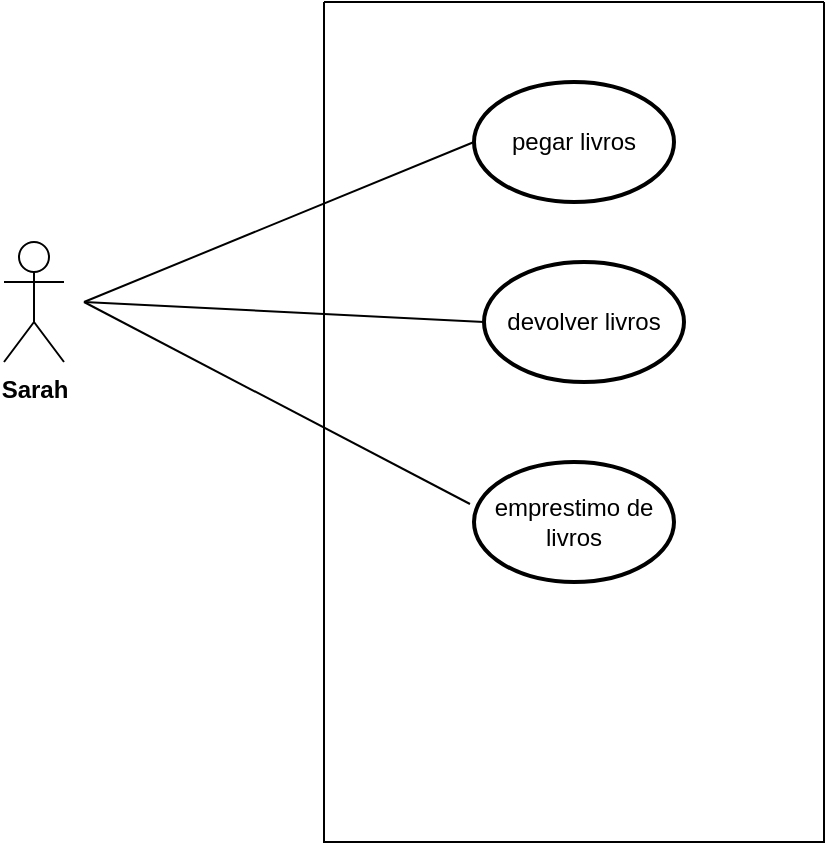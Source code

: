 <mxfile version="28.2.5">
  <diagram name="Página-1" id="tSvNxVfXGZo-txXaCuXj">
    <mxGraphModel dx="1106" dy="597" grid="1" gridSize="10" guides="1" tooltips="1" connect="1" arrows="1" fold="1" page="1" pageScale="1" pageWidth="827" pageHeight="1169" math="0" shadow="0">
      <root>
        <mxCell id="0" />
        <mxCell id="1" parent="0" />
        <mxCell id="-fS9qOMYzr-xpj3dif4j-1" value="Sarah" style="shape=umlActor;verticalLabelPosition=bottom;verticalAlign=top;html=1;fontStyle=1" vertex="1" parent="1">
          <mxGeometry x="140" y="210" width="30" height="60" as="geometry" />
        </mxCell>
        <mxCell id="-fS9qOMYzr-xpj3dif4j-14" value="" style="swimlane;startSize=0;" vertex="1" parent="1">
          <mxGeometry x="300" y="90" width="250" height="420" as="geometry">
            <mxRectangle x="200" y="80" width="50" height="40" as="alternateBounds" />
          </mxGeometry>
        </mxCell>
        <mxCell id="-fS9qOMYzr-xpj3dif4j-30" value="" style="endArrow=none;html=1;rounded=0;entryX=-0.02;entryY=0.35;entryDx=0;entryDy=0;entryPerimeter=0;" edge="1" parent="-fS9qOMYzr-xpj3dif4j-14" target="-fS9qOMYzr-xpj3dif4j-4">
          <mxGeometry width="50" height="50" relative="1" as="geometry">
            <mxPoint x="-120" y="150" as="sourcePoint" />
            <mxPoint x="70" y="290" as="targetPoint" />
          </mxGeometry>
        </mxCell>
        <mxCell id="-fS9qOMYzr-xpj3dif4j-29" value="" style="endArrow=none;html=1;rounded=0;entryX=0;entryY=0.5;entryDx=0;entryDy=0;entryPerimeter=0;" edge="1" parent="-fS9qOMYzr-xpj3dif4j-14" target="-fS9qOMYzr-xpj3dif4j-3">
          <mxGeometry width="50" height="50" relative="1" as="geometry">
            <mxPoint x="-120" y="150" as="sourcePoint" />
            <mxPoint x="60" y="155" as="targetPoint" />
          </mxGeometry>
        </mxCell>
        <mxCell id="-fS9qOMYzr-xpj3dif4j-3" value="devolver livros" style="strokeWidth=2;html=1;shape=mxgraph.flowchart.start_1;whiteSpace=wrap;align=center;" vertex="1" parent="-fS9qOMYzr-xpj3dif4j-14">
          <mxGeometry x="80" y="130" width="100" height="60" as="geometry" />
        </mxCell>
        <mxCell id="-fS9qOMYzr-xpj3dif4j-2" value="pegar livros" style="strokeWidth=2;html=1;shape=mxgraph.flowchart.start_1;whiteSpace=wrap;align=center;" vertex="1" parent="-fS9qOMYzr-xpj3dif4j-14">
          <mxGeometry x="75" y="40" width="100" height="60" as="geometry" />
        </mxCell>
        <mxCell id="-fS9qOMYzr-xpj3dif4j-4" value="emprestimo de livros" style="strokeWidth=2;html=1;shape=mxgraph.flowchart.start_1;whiteSpace=wrap;align=center;" vertex="1" parent="-fS9qOMYzr-xpj3dif4j-14">
          <mxGeometry x="75" y="230" width="100" height="60" as="geometry" />
        </mxCell>
        <mxCell id="-fS9qOMYzr-xpj3dif4j-16" value="" style="endArrow=none;html=1;rounded=0;entryX=0;entryY=0.5;entryDx=0;entryDy=0;entryPerimeter=0;" edge="1" parent="1" target="-fS9qOMYzr-xpj3dif4j-2">
          <mxGeometry width="50" height="50" relative="1" as="geometry">
            <mxPoint x="180" y="240" as="sourcePoint" />
            <mxPoint x="190" y="80" as="targetPoint" />
          </mxGeometry>
        </mxCell>
      </root>
    </mxGraphModel>
  </diagram>
</mxfile>
